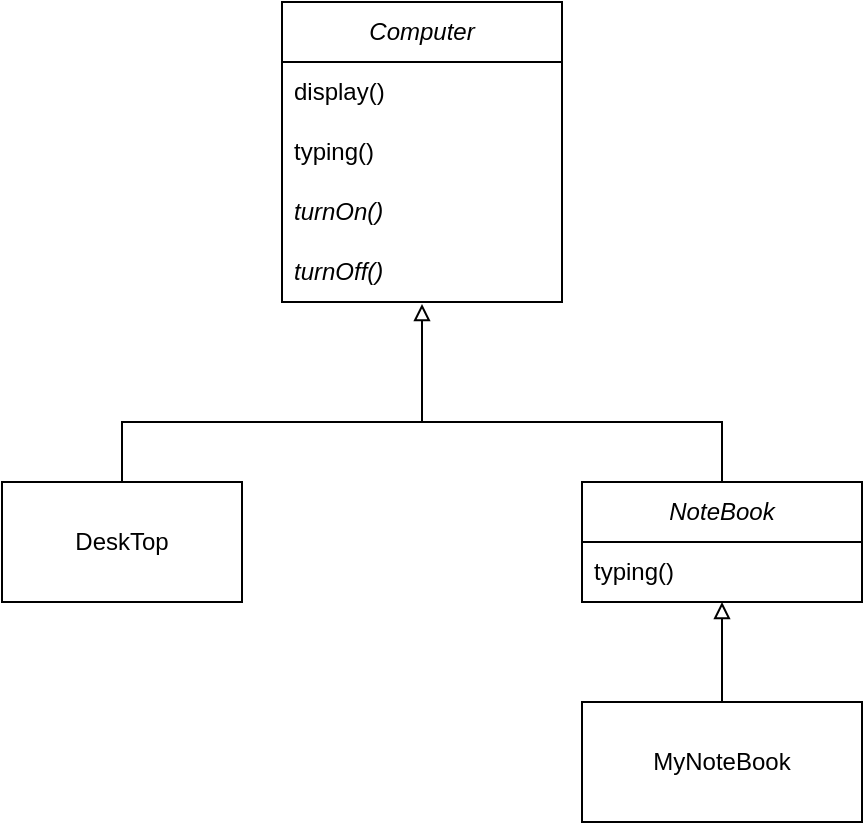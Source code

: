 <mxfile version="22.0.2" type="device">
  <diagram name="페이지-1" id="Dwk5hdabYe4AaRXK8l9R">
    <mxGraphModel dx="1098" dy="556" grid="1" gridSize="10" guides="1" tooltips="1" connect="1" arrows="1" fold="1" page="1" pageScale="1" pageWidth="1169" pageHeight="827" math="0" shadow="0">
      <root>
        <mxCell id="0" />
        <mxCell id="1" parent="0" />
        <mxCell id="F7OD08OY_jsfMFi1tXl--1" value="&lt;i&gt;Computer&lt;/i&gt;" style="swimlane;fontStyle=0;childLayout=stackLayout;horizontal=1;startSize=30;horizontalStack=0;resizeParent=1;resizeParentMax=0;resizeLast=0;collapsible=1;marginBottom=0;whiteSpace=wrap;html=1;" vertex="1" parent="1">
          <mxGeometry x="340" y="40" width="140" height="150" as="geometry" />
        </mxCell>
        <mxCell id="F7OD08OY_jsfMFi1tXl--2" value="display()" style="text;strokeColor=none;fillColor=none;align=left;verticalAlign=middle;spacingLeft=4;spacingRight=4;overflow=hidden;points=[[0,0.5],[1,0.5]];portConstraint=eastwest;rotatable=0;whiteSpace=wrap;html=1;" vertex="1" parent="F7OD08OY_jsfMFi1tXl--1">
          <mxGeometry y="30" width="140" height="30" as="geometry" />
        </mxCell>
        <mxCell id="F7OD08OY_jsfMFi1tXl--3" value="typing()" style="text;strokeColor=none;fillColor=none;align=left;verticalAlign=middle;spacingLeft=4;spacingRight=4;overflow=hidden;points=[[0,0.5],[1,0.5]];portConstraint=eastwest;rotatable=0;whiteSpace=wrap;html=1;" vertex="1" parent="F7OD08OY_jsfMFi1tXl--1">
          <mxGeometry y="60" width="140" height="30" as="geometry" />
        </mxCell>
        <mxCell id="F7OD08OY_jsfMFi1tXl--4" value="&lt;i&gt;turnOn()&lt;/i&gt;" style="text;strokeColor=none;fillColor=none;align=left;verticalAlign=middle;spacingLeft=4;spacingRight=4;overflow=hidden;points=[[0,0.5],[1,0.5]];portConstraint=eastwest;rotatable=0;whiteSpace=wrap;html=1;" vertex="1" parent="F7OD08OY_jsfMFi1tXl--1">
          <mxGeometry y="90" width="140" height="30" as="geometry" />
        </mxCell>
        <mxCell id="F7OD08OY_jsfMFi1tXl--5" value="&lt;i&gt;turnOff()&lt;/i&gt;" style="text;strokeColor=none;fillColor=none;align=left;verticalAlign=middle;spacingLeft=4;spacingRight=4;overflow=hidden;points=[[0,0.5],[1,0.5]];portConstraint=eastwest;rotatable=0;whiteSpace=wrap;html=1;" vertex="1" parent="F7OD08OY_jsfMFi1tXl--1">
          <mxGeometry y="120" width="140" height="30" as="geometry" />
        </mxCell>
        <mxCell id="F7OD08OY_jsfMFi1tXl--6" value="DeskTop" style="rounded=0;whiteSpace=wrap;html=1;" vertex="1" parent="1">
          <mxGeometry x="200" y="280" width="120" height="60" as="geometry" />
        </mxCell>
        <mxCell id="F7OD08OY_jsfMFi1tXl--7" value="&lt;i&gt;NoteBook&lt;/i&gt;" style="swimlane;fontStyle=0;childLayout=stackLayout;horizontal=1;startSize=30;horizontalStack=0;resizeParent=1;resizeParentMax=0;resizeLast=0;collapsible=1;marginBottom=0;whiteSpace=wrap;html=1;" vertex="1" parent="1">
          <mxGeometry x="490" y="280" width="140" height="60" as="geometry" />
        </mxCell>
        <mxCell id="F7OD08OY_jsfMFi1tXl--8" value="typing()" style="text;strokeColor=none;fillColor=none;align=left;verticalAlign=middle;spacingLeft=4;spacingRight=4;overflow=hidden;points=[[0,0.5],[1,0.5]];portConstraint=eastwest;rotatable=0;whiteSpace=wrap;html=1;" vertex="1" parent="F7OD08OY_jsfMFi1tXl--7">
          <mxGeometry y="30" width="140" height="30" as="geometry" />
        </mxCell>
        <mxCell id="F7OD08OY_jsfMFi1tXl--11" value="MyNoteBook" style="rounded=0;whiteSpace=wrap;html=1;" vertex="1" parent="1">
          <mxGeometry x="490" y="390" width="140" height="60" as="geometry" />
        </mxCell>
        <mxCell id="F7OD08OY_jsfMFi1tXl--12" value="" style="shape=partialRectangle;whiteSpace=wrap;html=1;bottom=1;right=1;left=1;top=0;fillColor=none;routingCenterX=-0.5;rotation=-180;" vertex="1" parent="1">
          <mxGeometry x="260" y="250" width="300" height="30" as="geometry" />
        </mxCell>
        <mxCell id="F7OD08OY_jsfMFi1tXl--13" style="edgeStyle=orthogonalEdgeStyle;rounded=0;orthogonalLoop=1;jettySize=auto;html=1;exitX=0.5;exitY=1;exitDx=0;exitDy=0;entryX=0.5;entryY=1.033;entryDx=0;entryDy=0;entryPerimeter=0;endArrow=block;endFill=0;" edge="1" parent="1" source="F7OD08OY_jsfMFi1tXl--12" target="F7OD08OY_jsfMFi1tXl--5">
          <mxGeometry relative="1" as="geometry" />
        </mxCell>
        <mxCell id="F7OD08OY_jsfMFi1tXl--14" style="edgeStyle=orthogonalEdgeStyle;rounded=0;orthogonalLoop=1;jettySize=auto;html=1;exitX=0.5;exitY=0;exitDx=0;exitDy=0;endArrow=block;endFill=0;" edge="1" parent="1" source="F7OD08OY_jsfMFi1tXl--11">
          <mxGeometry relative="1" as="geometry">
            <mxPoint x="420" y="260" as="sourcePoint" />
            <mxPoint x="560" y="340" as="targetPoint" />
          </mxGeometry>
        </mxCell>
      </root>
    </mxGraphModel>
  </diagram>
</mxfile>
